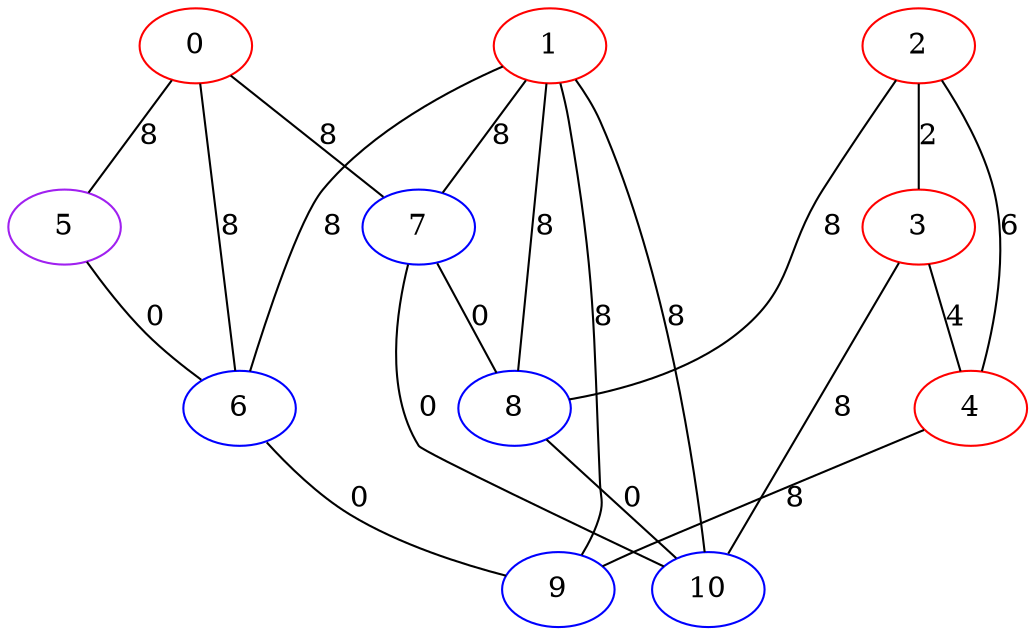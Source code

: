 graph "" {
0 [color=red, weight=1];
1 [color=red, weight=1];
2 [color=red, weight=1];
3 [color=red, weight=1];
4 [color=red, weight=1];
5 [color=purple, weight=4];
6 [color=blue, weight=3];
7 [color=blue, weight=3];
8 [color=blue, weight=3];
9 [color=blue, weight=3];
10 [color=blue, weight=3];
0 -- 5  [key=0, label=8];
0 -- 6  [key=0, label=8];
0 -- 7  [key=0, label=8];
1 -- 8  [key=0, label=8];
1 -- 9  [key=0, label=8];
1 -- 10  [key=0, label=8];
1 -- 6  [key=0, label=8];
1 -- 7  [key=0, label=8];
2 -- 8  [key=0, label=8];
2 -- 3  [key=0, label=2];
2 -- 4  [key=0, label=6];
3 -- 4  [key=0, label=4];
3 -- 10  [key=0, label=8];
4 -- 9  [key=0, label=8];
5 -- 6  [key=0, label=0];
6 -- 9  [key=0, label=0];
7 -- 8  [key=0, label=0];
7 -- 10  [key=0, label=0];
8 -- 10  [key=0, label=0];
}
